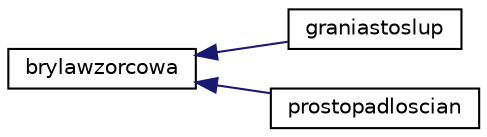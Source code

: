 digraph "Graphical Class Hierarchy"
{
 // LATEX_PDF_SIZE
  edge [fontname="Helvetica",fontsize="10",labelfontname="Helvetica",labelfontsize="10"];
  node [fontname="Helvetica",fontsize="10",shape=record];
  rankdir="LR";
  Node0 [label="brylawzorcowa",height=0.2,width=0.4,color="black", fillcolor="white", style="filled",URL="$classbrylawzorcowa.html",tooltip=" "];
  Node0 -> Node1 [dir="back",color="midnightblue",fontsize="10",style="solid",fontname="Helvetica"];
  Node1 [label="graniastoslup",height=0.2,width=0.4,color="black", fillcolor="white", style="filled",URL="$classgraniastoslup.html",tooltip="klasa dziedziczy po klasie brylawzorcowa klasa graniastoslup sluzaca do modelowania rotorow drona"];
  Node0 -> Node2 [dir="back",color="midnightblue",fontsize="10",style="solid",fontname="Helvetica"];
  Node2 [label="prostopadloscian",height=0.2,width=0.4,color="black", fillcolor="white", style="filled",URL="$classprostopadloscian.html",tooltip="klasa dziedziczy po klasie brylawzorcowa klasa prostopadloscian sluzaca do modelowania korpusu drona"];
}
